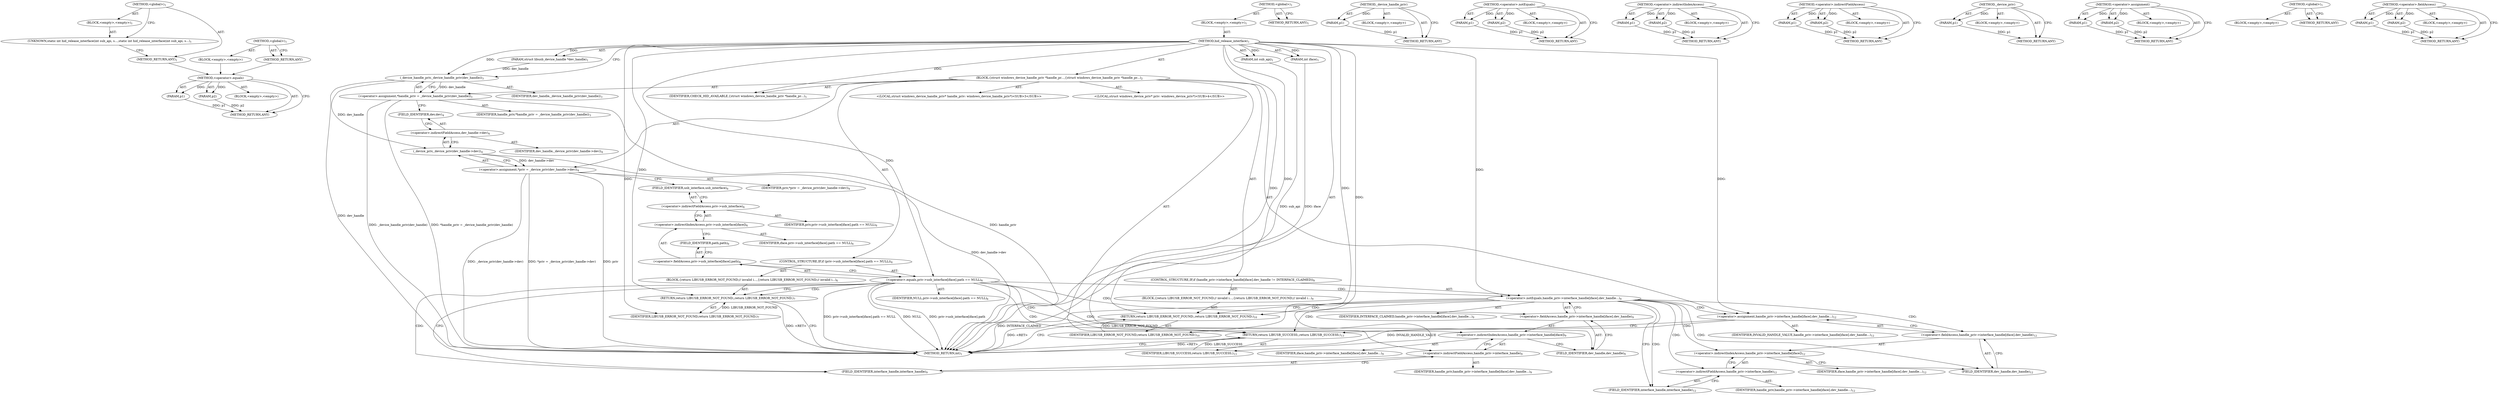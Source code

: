 digraph "&lt;global&gt;" {
vulnerable_104 [label=<(METHOD,&lt;operator&gt;.equals)>];
vulnerable_105 [label=<(PARAM,p1)>];
vulnerable_106 [label=<(PARAM,p2)>];
vulnerable_107 [label=<(BLOCK,&lt;empty&gt;,&lt;empty&gt;)>];
vulnerable_108 [label=<(METHOD_RETURN,ANY)>];
vulnerable_6 [label=<(METHOD,&lt;global&gt;)<SUB>1</SUB>>];
vulnerable_7 [label=<(BLOCK,&lt;empty&gt;,&lt;empty&gt;)<SUB>1</SUB>>];
vulnerable_8 [label=<(METHOD,hid_release_interface)<SUB>1</SUB>>];
vulnerable_9 [label=<(PARAM,int sub_api)<SUB>1</SUB>>];
vulnerable_10 [label=<(PARAM,struct libusb_device_handle *dev_handle)<SUB>1</SUB>>];
vulnerable_11 [label=<(PARAM,int iface)<SUB>1</SUB>>];
vulnerable_12 [label=<(BLOCK,{
	struct windows_device_handle_priv *handle_pr...,{
	struct windows_device_handle_priv *handle_pr...)<SUB>2</SUB>>];
vulnerable_13 [label="<(LOCAL,struct windows_device_handle_priv* handle_priv: windows_device_handle_priv*)<SUB>3</SUB>>"];
vulnerable_14 [label=<(&lt;operator&gt;.assignment,*handle_priv = _device_handle_priv(dev_handle))<SUB>3</SUB>>];
vulnerable_15 [label=<(IDENTIFIER,handle_priv,*handle_priv = _device_handle_priv(dev_handle))<SUB>3</SUB>>];
vulnerable_16 [label=<(_device_handle_priv,_device_handle_priv(dev_handle))<SUB>3</SUB>>];
vulnerable_17 [label=<(IDENTIFIER,dev_handle,_device_handle_priv(dev_handle))<SUB>3</SUB>>];
vulnerable_18 [label="<(LOCAL,struct windows_device_priv* priv: windows_device_priv*)<SUB>4</SUB>>"];
vulnerable_19 [label=<(&lt;operator&gt;.assignment,*priv = _device_priv(dev_handle-&gt;dev))<SUB>4</SUB>>];
vulnerable_20 [label=<(IDENTIFIER,priv,*priv = _device_priv(dev_handle-&gt;dev))<SUB>4</SUB>>];
vulnerable_21 [label=<(_device_priv,_device_priv(dev_handle-&gt;dev))<SUB>4</SUB>>];
vulnerable_22 [label=<(&lt;operator&gt;.indirectFieldAccess,dev_handle-&gt;dev)<SUB>4</SUB>>];
vulnerable_23 [label=<(IDENTIFIER,dev_handle,_device_priv(dev_handle-&gt;dev))<SUB>4</SUB>>];
vulnerable_24 [label=<(FIELD_IDENTIFIER,dev,dev)<SUB>4</SUB>>];
vulnerable_25 [label=<(IDENTIFIER,CHECK_HID_AVAILABLE,{
	struct windows_device_handle_priv *handle_pr...)<SUB>5</SUB>>];
vulnerable_26 [label=<(CONTROL_STRUCTURE,IF,if (priv-&gt;usb_interface[iface].path == NULL))<SUB>6</SUB>>];
vulnerable_27 [label=<(&lt;operator&gt;.equals,priv-&gt;usb_interface[iface].path == NULL)<SUB>6</SUB>>];
vulnerable_28 [label=<(&lt;operator&gt;.fieldAccess,priv-&gt;usb_interface[iface].path)<SUB>6</SUB>>];
vulnerable_29 [label=<(&lt;operator&gt;.indirectIndexAccess,priv-&gt;usb_interface[iface])<SUB>6</SUB>>];
vulnerable_30 [label=<(&lt;operator&gt;.indirectFieldAccess,priv-&gt;usb_interface)<SUB>6</SUB>>];
vulnerable_31 [label=<(IDENTIFIER,priv,priv-&gt;usb_interface[iface].path == NULL)<SUB>6</SUB>>];
vulnerable_32 [label=<(FIELD_IDENTIFIER,usb_interface,usb_interface)<SUB>6</SUB>>];
vulnerable_33 [label=<(IDENTIFIER,iface,priv-&gt;usb_interface[iface].path == NULL)<SUB>6</SUB>>];
vulnerable_34 [label=<(FIELD_IDENTIFIER,path,path)<SUB>6</SUB>>];
vulnerable_35 [label=<(IDENTIFIER,NULL,priv-&gt;usb_interface[iface].path == NULL)<SUB>6</SUB>>];
vulnerable_36 [label=<(BLOCK,{
		return LIBUSB_ERROR_NOT_FOUND;	// invalid i...,{
		return LIBUSB_ERROR_NOT_FOUND;	// invalid i...)<SUB>6</SUB>>];
vulnerable_37 [label=<(RETURN,return LIBUSB_ERROR_NOT_FOUND;,return LIBUSB_ERROR_NOT_FOUND;)<SUB>7</SUB>>];
vulnerable_38 [label=<(IDENTIFIER,LIBUSB_ERROR_NOT_FOUND,return LIBUSB_ERROR_NOT_FOUND;)<SUB>7</SUB>>];
vulnerable_39 [label=<(CONTROL_STRUCTURE,IF,if (handle_priv-&gt;interface_handle[iface].dev_handle != INTERFACE_CLAIMED))<SUB>9</SUB>>];
vulnerable_40 [label=<(&lt;operator&gt;.notEquals,handle_priv-&gt;interface_handle[iface].dev_handle...)<SUB>9</SUB>>];
vulnerable_41 [label=<(&lt;operator&gt;.fieldAccess,handle_priv-&gt;interface_handle[iface].dev_handle)<SUB>9</SUB>>];
vulnerable_42 [label=<(&lt;operator&gt;.indirectIndexAccess,handle_priv-&gt;interface_handle[iface])<SUB>9</SUB>>];
vulnerable_43 [label=<(&lt;operator&gt;.indirectFieldAccess,handle_priv-&gt;interface_handle)<SUB>9</SUB>>];
vulnerable_44 [label=<(IDENTIFIER,handle_priv,handle_priv-&gt;interface_handle[iface].dev_handle...)<SUB>9</SUB>>];
vulnerable_45 [label=<(FIELD_IDENTIFIER,interface_handle,interface_handle)<SUB>9</SUB>>];
vulnerable_46 [label=<(IDENTIFIER,iface,handle_priv-&gt;interface_handle[iface].dev_handle...)<SUB>9</SUB>>];
vulnerable_47 [label=<(FIELD_IDENTIFIER,dev_handle,dev_handle)<SUB>9</SUB>>];
vulnerable_48 [label=<(IDENTIFIER,INTERFACE_CLAIMED,handle_priv-&gt;interface_handle[iface].dev_handle...)<SUB>9</SUB>>];
vulnerable_49 [label=<(BLOCK,{
		return LIBUSB_ERROR_NOT_FOUND;	// invalid i...,{
		return LIBUSB_ERROR_NOT_FOUND;	// invalid i...)<SUB>9</SUB>>];
vulnerable_50 [label=<(RETURN,return LIBUSB_ERROR_NOT_FOUND;,return LIBUSB_ERROR_NOT_FOUND;)<SUB>10</SUB>>];
vulnerable_51 [label=<(IDENTIFIER,LIBUSB_ERROR_NOT_FOUND,return LIBUSB_ERROR_NOT_FOUND;)<SUB>10</SUB>>];
vulnerable_52 [label=<(&lt;operator&gt;.assignment,handle_priv-&gt;interface_handle[iface].dev_handle...)<SUB>12</SUB>>];
vulnerable_53 [label=<(&lt;operator&gt;.fieldAccess,handle_priv-&gt;interface_handle[iface].dev_handle)<SUB>12</SUB>>];
vulnerable_54 [label=<(&lt;operator&gt;.indirectIndexAccess,handle_priv-&gt;interface_handle[iface])<SUB>12</SUB>>];
vulnerable_55 [label=<(&lt;operator&gt;.indirectFieldAccess,handle_priv-&gt;interface_handle)<SUB>12</SUB>>];
vulnerable_56 [label=<(IDENTIFIER,handle_priv,handle_priv-&gt;interface_handle[iface].dev_handle...)<SUB>12</SUB>>];
vulnerable_57 [label=<(FIELD_IDENTIFIER,interface_handle,interface_handle)<SUB>12</SUB>>];
vulnerable_58 [label=<(IDENTIFIER,iface,handle_priv-&gt;interface_handle[iface].dev_handle...)<SUB>12</SUB>>];
vulnerable_59 [label=<(FIELD_IDENTIFIER,dev_handle,dev_handle)<SUB>12</SUB>>];
vulnerable_60 [label=<(IDENTIFIER,INVALID_HANDLE_VALUE,handle_priv-&gt;interface_handle[iface].dev_handle...)<SUB>12</SUB>>];
vulnerable_61 [label=<(RETURN,return LIBUSB_SUCCESS;,return LIBUSB_SUCCESS;)<SUB>13</SUB>>];
vulnerable_62 [label=<(IDENTIFIER,LIBUSB_SUCCESS,return LIBUSB_SUCCESS;)<SUB>13</SUB>>];
vulnerable_63 [label=<(METHOD_RETURN,int)<SUB>1</SUB>>];
vulnerable_65 [label=<(METHOD_RETURN,ANY)<SUB>1</SUB>>];
vulnerable_91 [label=<(METHOD,_device_handle_priv)>];
vulnerable_92 [label=<(PARAM,p1)>];
vulnerable_93 [label=<(BLOCK,&lt;empty&gt;,&lt;empty&gt;)>];
vulnerable_94 [label=<(METHOD_RETURN,ANY)>];
vulnerable_119 [label=<(METHOD,&lt;operator&gt;.notEquals)>];
vulnerable_120 [label=<(PARAM,p1)>];
vulnerable_121 [label=<(PARAM,p2)>];
vulnerable_122 [label=<(BLOCK,&lt;empty&gt;,&lt;empty&gt;)>];
vulnerable_123 [label=<(METHOD_RETURN,ANY)>];
vulnerable_114 [label=<(METHOD,&lt;operator&gt;.indirectIndexAccess)>];
vulnerable_115 [label=<(PARAM,p1)>];
vulnerable_116 [label=<(PARAM,p2)>];
vulnerable_117 [label=<(BLOCK,&lt;empty&gt;,&lt;empty&gt;)>];
vulnerable_118 [label=<(METHOD_RETURN,ANY)>];
vulnerable_99 [label=<(METHOD,&lt;operator&gt;.indirectFieldAccess)>];
vulnerable_100 [label=<(PARAM,p1)>];
vulnerable_101 [label=<(PARAM,p2)>];
vulnerable_102 [label=<(BLOCK,&lt;empty&gt;,&lt;empty&gt;)>];
vulnerable_103 [label=<(METHOD_RETURN,ANY)>];
vulnerable_95 [label=<(METHOD,_device_priv)>];
vulnerable_96 [label=<(PARAM,p1)>];
vulnerable_97 [label=<(BLOCK,&lt;empty&gt;,&lt;empty&gt;)>];
vulnerable_98 [label=<(METHOD_RETURN,ANY)>];
vulnerable_86 [label=<(METHOD,&lt;operator&gt;.assignment)>];
vulnerable_87 [label=<(PARAM,p1)>];
vulnerable_88 [label=<(PARAM,p2)>];
vulnerable_89 [label=<(BLOCK,&lt;empty&gt;,&lt;empty&gt;)>];
vulnerable_90 [label=<(METHOD_RETURN,ANY)>];
vulnerable_80 [label=<(METHOD,&lt;global&gt;)<SUB>1</SUB>>];
vulnerable_81 [label=<(BLOCK,&lt;empty&gt;,&lt;empty&gt;)>];
vulnerable_82 [label=<(METHOD_RETURN,ANY)>];
vulnerable_109 [label=<(METHOD,&lt;operator&gt;.fieldAccess)>];
vulnerable_110 [label=<(PARAM,p1)>];
vulnerable_111 [label=<(PARAM,p2)>];
vulnerable_112 [label=<(BLOCK,&lt;empty&gt;,&lt;empty&gt;)>];
vulnerable_113 [label=<(METHOD_RETURN,ANY)>];
fixed_6 [label=<(METHOD,&lt;global&gt;)<SUB>1</SUB>>];
fixed_7 [label=<(BLOCK,&lt;empty&gt;,&lt;empty&gt;)<SUB>1</SUB>>];
fixed_8 [label=<(UNKNOWN,static int hid_release_interface(int sub_api, s...,static int hid_release_interface(int sub_api, s...)<SUB>1</SUB>>];
fixed_9 [label=<(METHOD_RETURN,ANY)<SUB>1</SUB>>];
fixed_14 [label=<(METHOD,&lt;global&gt;)<SUB>1</SUB>>];
fixed_15 [label=<(BLOCK,&lt;empty&gt;,&lt;empty&gt;)>];
fixed_16 [label=<(METHOD_RETURN,ANY)>];
vulnerable_104 -> vulnerable_105  [key=0, label="AST: "];
vulnerable_104 -> vulnerable_105  [key=1, label="DDG: "];
vulnerable_104 -> vulnerable_107  [key=0, label="AST: "];
vulnerable_104 -> vulnerable_106  [key=0, label="AST: "];
vulnerable_104 -> vulnerable_106  [key=1, label="DDG: "];
vulnerable_104 -> vulnerable_108  [key=0, label="AST: "];
vulnerable_104 -> vulnerable_108  [key=1, label="CFG: "];
vulnerable_105 -> vulnerable_108  [key=0, label="DDG: p1"];
vulnerable_106 -> vulnerable_108  [key=0, label="DDG: p2"];
vulnerable_6 -> vulnerable_7  [key=0, label="AST: "];
vulnerable_6 -> vulnerable_65  [key=0, label="AST: "];
vulnerable_6 -> vulnerable_65  [key=1, label="CFG: "];
vulnerable_7 -> vulnerable_8  [key=0, label="AST: "];
vulnerable_8 -> vulnerable_9  [key=0, label="AST: "];
vulnerable_8 -> vulnerable_9  [key=1, label="DDG: "];
vulnerable_8 -> vulnerable_10  [key=0, label="AST: "];
vulnerable_8 -> vulnerable_10  [key=1, label="DDG: "];
vulnerable_8 -> vulnerable_11  [key=0, label="AST: "];
vulnerable_8 -> vulnerable_11  [key=1, label="DDG: "];
vulnerable_8 -> vulnerable_12  [key=0, label="AST: "];
vulnerable_8 -> vulnerable_63  [key=0, label="AST: "];
vulnerable_8 -> vulnerable_16  [key=0, label="CFG: "];
vulnerable_8 -> vulnerable_16  [key=1, label="DDG: "];
vulnerable_8 -> vulnerable_25  [key=0, label="DDG: "];
vulnerable_8 -> vulnerable_52  [key=0, label="DDG: "];
vulnerable_8 -> vulnerable_61  [key=0, label="DDG: "];
vulnerable_8 -> vulnerable_62  [key=0, label="DDG: "];
vulnerable_8 -> vulnerable_27  [key=0, label="DDG: "];
vulnerable_8 -> vulnerable_37  [key=0, label="DDG: "];
vulnerable_8 -> vulnerable_40  [key=0, label="DDG: "];
vulnerable_8 -> vulnerable_50  [key=0, label="DDG: "];
vulnerable_8 -> vulnerable_38  [key=0, label="DDG: "];
vulnerable_8 -> vulnerable_51  [key=0, label="DDG: "];
vulnerable_9 -> vulnerable_63  [key=0, label="DDG: sub_api"];
vulnerable_10 -> vulnerable_16  [key=0, label="DDG: dev_handle"];
vulnerable_11 -> vulnerable_63  [key=0, label="DDG: iface"];
vulnerable_12 -> vulnerable_13  [key=0, label="AST: "];
vulnerable_12 -> vulnerable_14  [key=0, label="AST: "];
vulnerable_12 -> vulnerable_18  [key=0, label="AST: "];
vulnerable_12 -> vulnerable_19  [key=0, label="AST: "];
vulnerable_12 -> vulnerable_25  [key=0, label="AST: "];
vulnerable_12 -> vulnerable_26  [key=0, label="AST: "];
vulnerable_12 -> vulnerable_39  [key=0, label="AST: "];
vulnerable_12 -> vulnerable_52  [key=0, label="AST: "];
vulnerable_12 -> vulnerable_61  [key=0, label="AST: "];
vulnerable_14 -> vulnerable_15  [key=0, label="AST: "];
vulnerable_14 -> vulnerable_16  [key=0, label="AST: "];
vulnerable_14 -> vulnerable_24  [key=0, label="CFG: "];
vulnerable_14 -> vulnerable_63  [key=0, label="DDG: handle_priv"];
vulnerable_14 -> vulnerable_63  [key=1, label="DDG: _device_handle_priv(dev_handle)"];
vulnerable_14 -> vulnerable_63  [key=2, label="DDG: *handle_priv = _device_handle_priv(dev_handle)"];
vulnerable_16 -> vulnerable_17  [key=0, label="AST: "];
vulnerable_16 -> vulnerable_14  [key=0, label="CFG: "];
vulnerable_16 -> vulnerable_14  [key=1, label="DDG: dev_handle"];
vulnerable_16 -> vulnerable_63  [key=0, label="DDG: dev_handle"];
vulnerable_16 -> vulnerable_21  [key=0, label="DDG: dev_handle"];
vulnerable_19 -> vulnerable_20  [key=0, label="AST: "];
vulnerable_19 -> vulnerable_21  [key=0, label="AST: "];
vulnerable_19 -> vulnerable_32  [key=0, label="CFG: "];
vulnerable_19 -> vulnerable_63  [key=0, label="DDG: priv"];
vulnerable_19 -> vulnerable_63  [key=1, label="DDG: _device_priv(dev_handle-&gt;dev)"];
vulnerable_19 -> vulnerable_63  [key=2, label="DDG: *priv = _device_priv(dev_handle-&gt;dev)"];
vulnerable_21 -> vulnerable_22  [key=0, label="AST: "];
vulnerable_21 -> vulnerable_19  [key=0, label="CFG: "];
vulnerable_21 -> vulnerable_19  [key=1, label="DDG: dev_handle-&gt;dev"];
vulnerable_21 -> vulnerable_63  [key=0, label="DDG: dev_handle-&gt;dev"];
vulnerable_22 -> vulnerable_23  [key=0, label="AST: "];
vulnerable_22 -> vulnerable_24  [key=0, label="AST: "];
vulnerable_22 -> vulnerable_21  [key=0, label="CFG: "];
vulnerable_24 -> vulnerable_22  [key=0, label="CFG: "];
vulnerable_26 -> vulnerable_27  [key=0, label="AST: "];
vulnerable_26 -> vulnerable_36  [key=0, label="AST: "];
vulnerable_27 -> vulnerable_28  [key=0, label="AST: "];
vulnerable_27 -> vulnerable_35  [key=0, label="AST: "];
vulnerable_27 -> vulnerable_37  [key=0, label="CFG: "];
vulnerable_27 -> vulnerable_37  [key=1, label="CDG: "];
vulnerable_27 -> vulnerable_45  [key=0, label="CFG: "];
vulnerable_27 -> vulnerable_45  [key=1, label="CDG: "];
vulnerable_27 -> vulnerable_63  [key=0, label="DDG: priv-&gt;usb_interface[iface].path"];
vulnerable_27 -> vulnerable_63  [key=1, label="DDG: priv-&gt;usb_interface[iface].path == NULL"];
vulnerable_27 -> vulnerable_63  [key=2, label="DDG: NULL"];
vulnerable_27 -> vulnerable_47  [key=0, label="CDG: "];
vulnerable_27 -> vulnerable_42  [key=0, label="CDG: "];
vulnerable_27 -> vulnerable_41  [key=0, label="CDG: "];
vulnerable_27 -> vulnerable_40  [key=0, label="CDG: "];
vulnerable_27 -> vulnerable_43  [key=0, label="CDG: "];
vulnerable_28 -> vulnerable_29  [key=0, label="AST: "];
vulnerable_28 -> vulnerable_34  [key=0, label="AST: "];
vulnerable_28 -> vulnerable_27  [key=0, label="CFG: "];
vulnerable_29 -> vulnerable_30  [key=0, label="AST: "];
vulnerable_29 -> vulnerable_33  [key=0, label="AST: "];
vulnerable_29 -> vulnerable_34  [key=0, label="CFG: "];
vulnerable_30 -> vulnerable_31  [key=0, label="AST: "];
vulnerable_30 -> vulnerable_32  [key=0, label="AST: "];
vulnerable_30 -> vulnerable_29  [key=0, label="CFG: "];
vulnerable_32 -> vulnerable_30  [key=0, label="CFG: "];
vulnerable_34 -> vulnerable_28  [key=0, label="CFG: "];
vulnerable_36 -> vulnerable_37  [key=0, label="AST: "];
vulnerable_37 -> vulnerable_38  [key=0, label="AST: "];
vulnerable_37 -> vulnerable_63  [key=0, label="CFG: "];
vulnerable_37 -> vulnerable_63  [key=1, label="DDG: &lt;RET&gt;"];
vulnerable_38 -> vulnerable_37  [key=0, label="DDG: LIBUSB_ERROR_NOT_FOUND"];
vulnerable_39 -> vulnerable_40  [key=0, label="AST: "];
vulnerable_39 -> vulnerable_49  [key=0, label="AST: "];
vulnerable_40 -> vulnerable_41  [key=0, label="AST: "];
vulnerable_40 -> vulnerable_48  [key=0, label="AST: "];
vulnerable_40 -> vulnerable_50  [key=0, label="CFG: "];
vulnerable_40 -> vulnerable_50  [key=1, label="CDG: "];
vulnerable_40 -> vulnerable_57  [key=0, label="CFG: "];
vulnerable_40 -> vulnerable_57  [key=1, label="CDG: "];
vulnerable_40 -> vulnerable_63  [key=0, label="DDG: INTERFACE_CLAIMED"];
vulnerable_40 -> vulnerable_61  [key=0, label="CDG: "];
vulnerable_40 -> vulnerable_52  [key=0, label="CDG: "];
vulnerable_40 -> vulnerable_53  [key=0, label="CDG: "];
vulnerable_40 -> vulnerable_59  [key=0, label="CDG: "];
vulnerable_40 -> vulnerable_55  [key=0, label="CDG: "];
vulnerable_40 -> vulnerable_54  [key=0, label="CDG: "];
vulnerable_41 -> vulnerable_42  [key=0, label="AST: "];
vulnerable_41 -> vulnerable_47  [key=0, label="AST: "];
vulnerable_41 -> vulnerable_40  [key=0, label="CFG: "];
vulnerable_42 -> vulnerable_43  [key=0, label="AST: "];
vulnerable_42 -> vulnerable_46  [key=0, label="AST: "];
vulnerable_42 -> vulnerable_47  [key=0, label="CFG: "];
vulnerable_43 -> vulnerable_44  [key=0, label="AST: "];
vulnerable_43 -> vulnerable_45  [key=0, label="AST: "];
vulnerable_43 -> vulnerable_42  [key=0, label="CFG: "];
vulnerable_45 -> vulnerable_43  [key=0, label="CFG: "];
vulnerable_47 -> vulnerable_41  [key=0, label="CFG: "];
vulnerable_49 -> vulnerable_50  [key=0, label="AST: "];
vulnerable_50 -> vulnerable_51  [key=0, label="AST: "];
vulnerable_50 -> vulnerable_63  [key=0, label="CFG: "];
vulnerable_50 -> vulnerable_63  [key=1, label="DDG: &lt;RET&gt;"];
vulnerable_51 -> vulnerable_50  [key=0, label="DDG: LIBUSB_ERROR_NOT_FOUND"];
vulnerable_52 -> vulnerable_53  [key=0, label="AST: "];
vulnerable_52 -> vulnerable_60  [key=0, label="AST: "];
vulnerable_52 -> vulnerable_61  [key=0, label="CFG: "];
vulnerable_52 -> vulnerable_63  [key=0, label="DDG: INVALID_HANDLE_VALUE"];
vulnerable_53 -> vulnerable_54  [key=0, label="AST: "];
vulnerable_53 -> vulnerable_59  [key=0, label="AST: "];
vulnerable_53 -> vulnerable_52  [key=0, label="CFG: "];
vulnerable_54 -> vulnerable_55  [key=0, label="AST: "];
vulnerable_54 -> vulnerable_58  [key=0, label="AST: "];
vulnerable_54 -> vulnerable_59  [key=0, label="CFG: "];
vulnerable_55 -> vulnerable_56  [key=0, label="AST: "];
vulnerable_55 -> vulnerable_57  [key=0, label="AST: "];
vulnerable_55 -> vulnerable_54  [key=0, label="CFG: "];
vulnerable_57 -> vulnerable_55  [key=0, label="CFG: "];
vulnerable_59 -> vulnerable_53  [key=0, label="CFG: "];
vulnerable_61 -> vulnerable_62  [key=0, label="AST: "];
vulnerable_61 -> vulnerable_63  [key=0, label="CFG: "];
vulnerable_61 -> vulnerable_63  [key=1, label="DDG: &lt;RET&gt;"];
vulnerable_62 -> vulnerable_61  [key=0, label="DDG: LIBUSB_SUCCESS"];
vulnerable_91 -> vulnerable_92  [key=0, label="AST: "];
vulnerable_91 -> vulnerable_92  [key=1, label="DDG: "];
vulnerable_91 -> vulnerable_93  [key=0, label="AST: "];
vulnerable_91 -> vulnerable_94  [key=0, label="AST: "];
vulnerable_91 -> vulnerable_94  [key=1, label="CFG: "];
vulnerable_92 -> vulnerable_94  [key=0, label="DDG: p1"];
vulnerable_119 -> vulnerable_120  [key=0, label="AST: "];
vulnerable_119 -> vulnerable_120  [key=1, label="DDG: "];
vulnerable_119 -> vulnerable_122  [key=0, label="AST: "];
vulnerable_119 -> vulnerable_121  [key=0, label="AST: "];
vulnerable_119 -> vulnerable_121  [key=1, label="DDG: "];
vulnerable_119 -> vulnerable_123  [key=0, label="AST: "];
vulnerable_119 -> vulnerable_123  [key=1, label="CFG: "];
vulnerable_120 -> vulnerable_123  [key=0, label="DDG: p1"];
vulnerable_121 -> vulnerable_123  [key=0, label="DDG: p2"];
vulnerable_114 -> vulnerable_115  [key=0, label="AST: "];
vulnerable_114 -> vulnerable_115  [key=1, label="DDG: "];
vulnerable_114 -> vulnerable_117  [key=0, label="AST: "];
vulnerable_114 -> vulnerable_116  [key=0, label="AST: "];
vulnerable_114 -> vulnerable_116  [key=1, label="DDG: "];
vulnerable_114 -> vulnerable_118  [key=0, label="AST: "];
vulnerable_114 -> vulnerable_118  [key=1, label="CFG: "];
vulnerable_115 -> vulnerable_118  [key=0, label="DDG: p1"];
vulnerable_116 -> vulnerable_118  [key=0, label="DDG: p2"];
vulnerable_99 -> vulnerable_100  [key=0, label="AST: "];
vulnerable_99 -> vulnerable_100  [key=1, label="DDG: "];
vulnerable_99 -> vulnerable_102  [key=0, label="AST: "];
vulnerable_99 -> vulnerable_101  [key=0, label="AST: "];
vulnerable_99 -> vulnerable_101  [key=1, label="DDG: "];
vulnerable_99 -> vulnerable_103  [key=0, label="AST: "];
vulnerable_99 -> vulnerable_103  [key=1, label="CFG: "];
vulnerable_100 -> vulnerable_103  [key=0, label="DDG: p1"];
vulnerable_101 -> vulnerable_103  [key=0, label="DDG: p2"];
vulnerable_95 -> vulnerable_96  [key=0, label="AST: "];
vulnerable_95 -> vulnerable_96  [key=1, label="DDG: "];
vulnerable_95 -> vulnerable_97  [key=0, label="AST: "];
vulnerable_95 -> vulnerable_98  [key=0, label="AST: "];
vulnerable_95 -> vulnerable_98  [key=1, label="CFG: "];
vulnerable_96 -> vulnerable_98  [key=0, label="DDG: p1"];
vulnerable_86 -> vulnerable_87  [key=0, label="AST: "];
vulnerable_86 -> vulnerable_87  [key=1, label="DDG: "];
vulnerable_86 -> vulnerable_89  [key=0, label="AST: "];
vulnerable_86 -> vulnerable_88  [key=0, label="AST: "];
vulnerable_86 -> vulnerable_88  [key=1, label="DDG: "];
vulnerable_86 -> vulnerable_90  [key=0, label="AST: "];
vulnerable_86 -> vulnerable_90  [key=1, label="CFG: "];
vulnerable_87 -> vulnerable_90  [key=0, label="DDG: p1"];
vulnerable_88 -> vulnerable_90  [key=0, label="DDG: p2"];
vulnerable_80 -> vulnerable_81  [key=0, label="AST: "];
vulnerable_80 -> vulnerable_82  [key=0, label="AST: "];
vulnerable_80 -> vulnerable_82  [key=1, label="CFG: "];
vulnerable_109 -> vulnerable_110  [key=0, label="AST: "];
vulnerable_109 -> vulnerable_110  [key=1, label="DDG: "];
vulnerable_109 -> vulnerable_112  [key=0, label="AST: "];
vulnerable_109 -> vulnerable_111  [key=0, label="AST: "];
vulnerable_109 -> vulnerable_111  [key=1, label="DDG: "];
vulnerable_109 -> vulnerable_113  [key=0, label="AST: "];
vulnerable_109 -> vulnerable_113  [key=1, label="CFG: "];
vulnerable_110 -> vulnerable_113  [key=0, label="DDG: p1"];
vulnerable_111 -> vulnerable_113  [key=0, label="DDG: p2"];
fixed_6 -> fixed_7  [key=0, label="AST: "];
fixed_6 -> fixed_9  [key=0, label="AST: "];
fixed_6 -> fixed_8  [key=0, label="CFG: "];
fixed_7 -> fixed_8  [key=0, label="AST: "];
fixed_8 -> fixed_9  [key=0, label="CFG: "];
fixed_9 -> vulnerable_104  [key=0];
fixed_14 -> fixed_15  [key=0, label="AST: "];
fixed_14 -> fixed_16  [key=0, label="AST: "];
fixed_14 -> fixed_16  [key=1, label="CFG: "];
fixed_15 -> vulnerable_104  [key=0];
fixed_16 -> vulnerable_104  [key=0];
}
